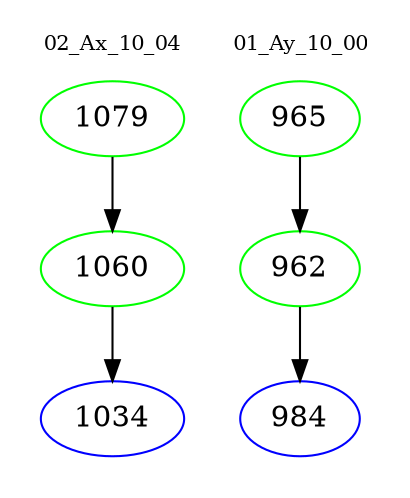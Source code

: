 digraph{
subgraph cluster_0 {
color = white
label = "02_Ax_10_04";
fontsize=10;
T0_1079 [label="1079", color="green"]
T0_1079 -> T0_1060 [color="black"]
T0_1060 [label="1060", color="green"]
T0_1060 -> T0_1034 [color="black"]
T0_1034 [label="1034", color="blue"]
}
subgraph cluster_1 {
color = white
label = "01_Ay_10_00";
fontsize=10;
T1_965 [label="965", color="green"]
T1_965 -> T1_962 [color="black"]
T1_962 [label="962", color="green"]
T1_962 -> T1_984 [color="black"]
T1_984 [label="984", color="blue"]
}
}
